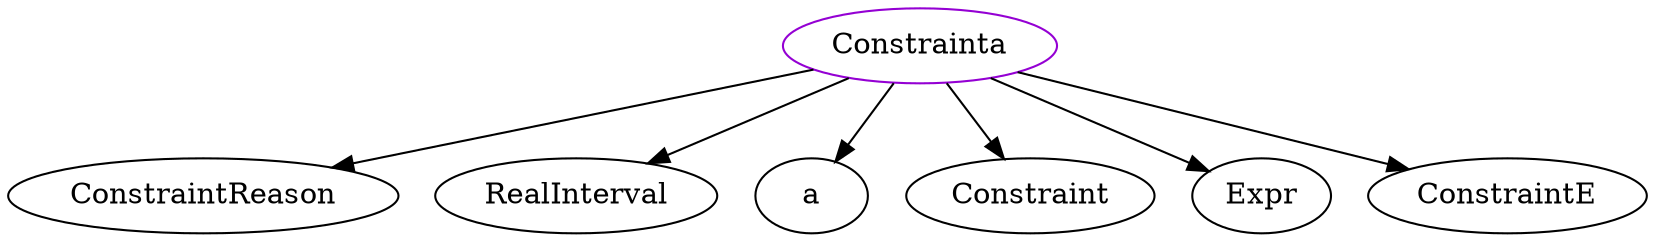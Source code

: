 digraph constrainta{
Constrainta -> ConstraintReason;
Constrainta -> RealInterval;
Constrainta -> a;
Constrainta -> Constraint;
Constrainta -> Expr;
Constrainta -> ConstraintE;
Constrainta	[shape=oval, color=darkviolet, label="Constrainta"];
}
